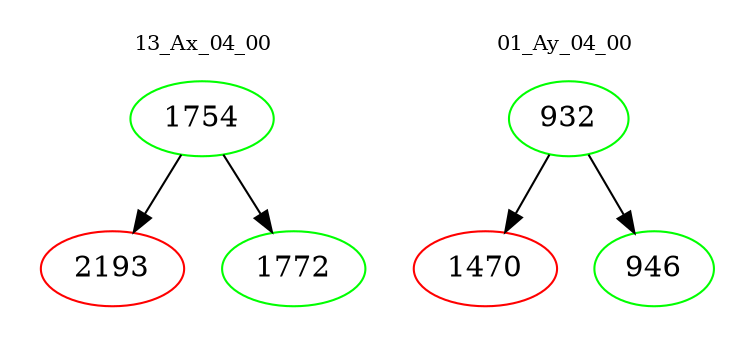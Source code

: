 digraph{
subgraph cluster_0 {
color = white
label = "13_Ax_04_00";
fontsize=10;
T0_1754 [label="1754", color="green"]
T0_1754 -> T0_2193 [color="black"]
T0_2193 [label="2193", color="red"]
T0_1754 -> T0_1772 [color="black"]
T0_1772 [label="1772", color="green"]
}
subgraph cluster_1 {
color = white
label = "01_Ay_04_00";
fontsize=10;
T1_932 [label="932", color="green"]
T1_932 -> T1_1470 [color="black"]
T1_1470 [label="1470", color="red"]
T1_932 -> T1_946 [color="black"]
T1_946 [label="946", color="green"]
}
}
